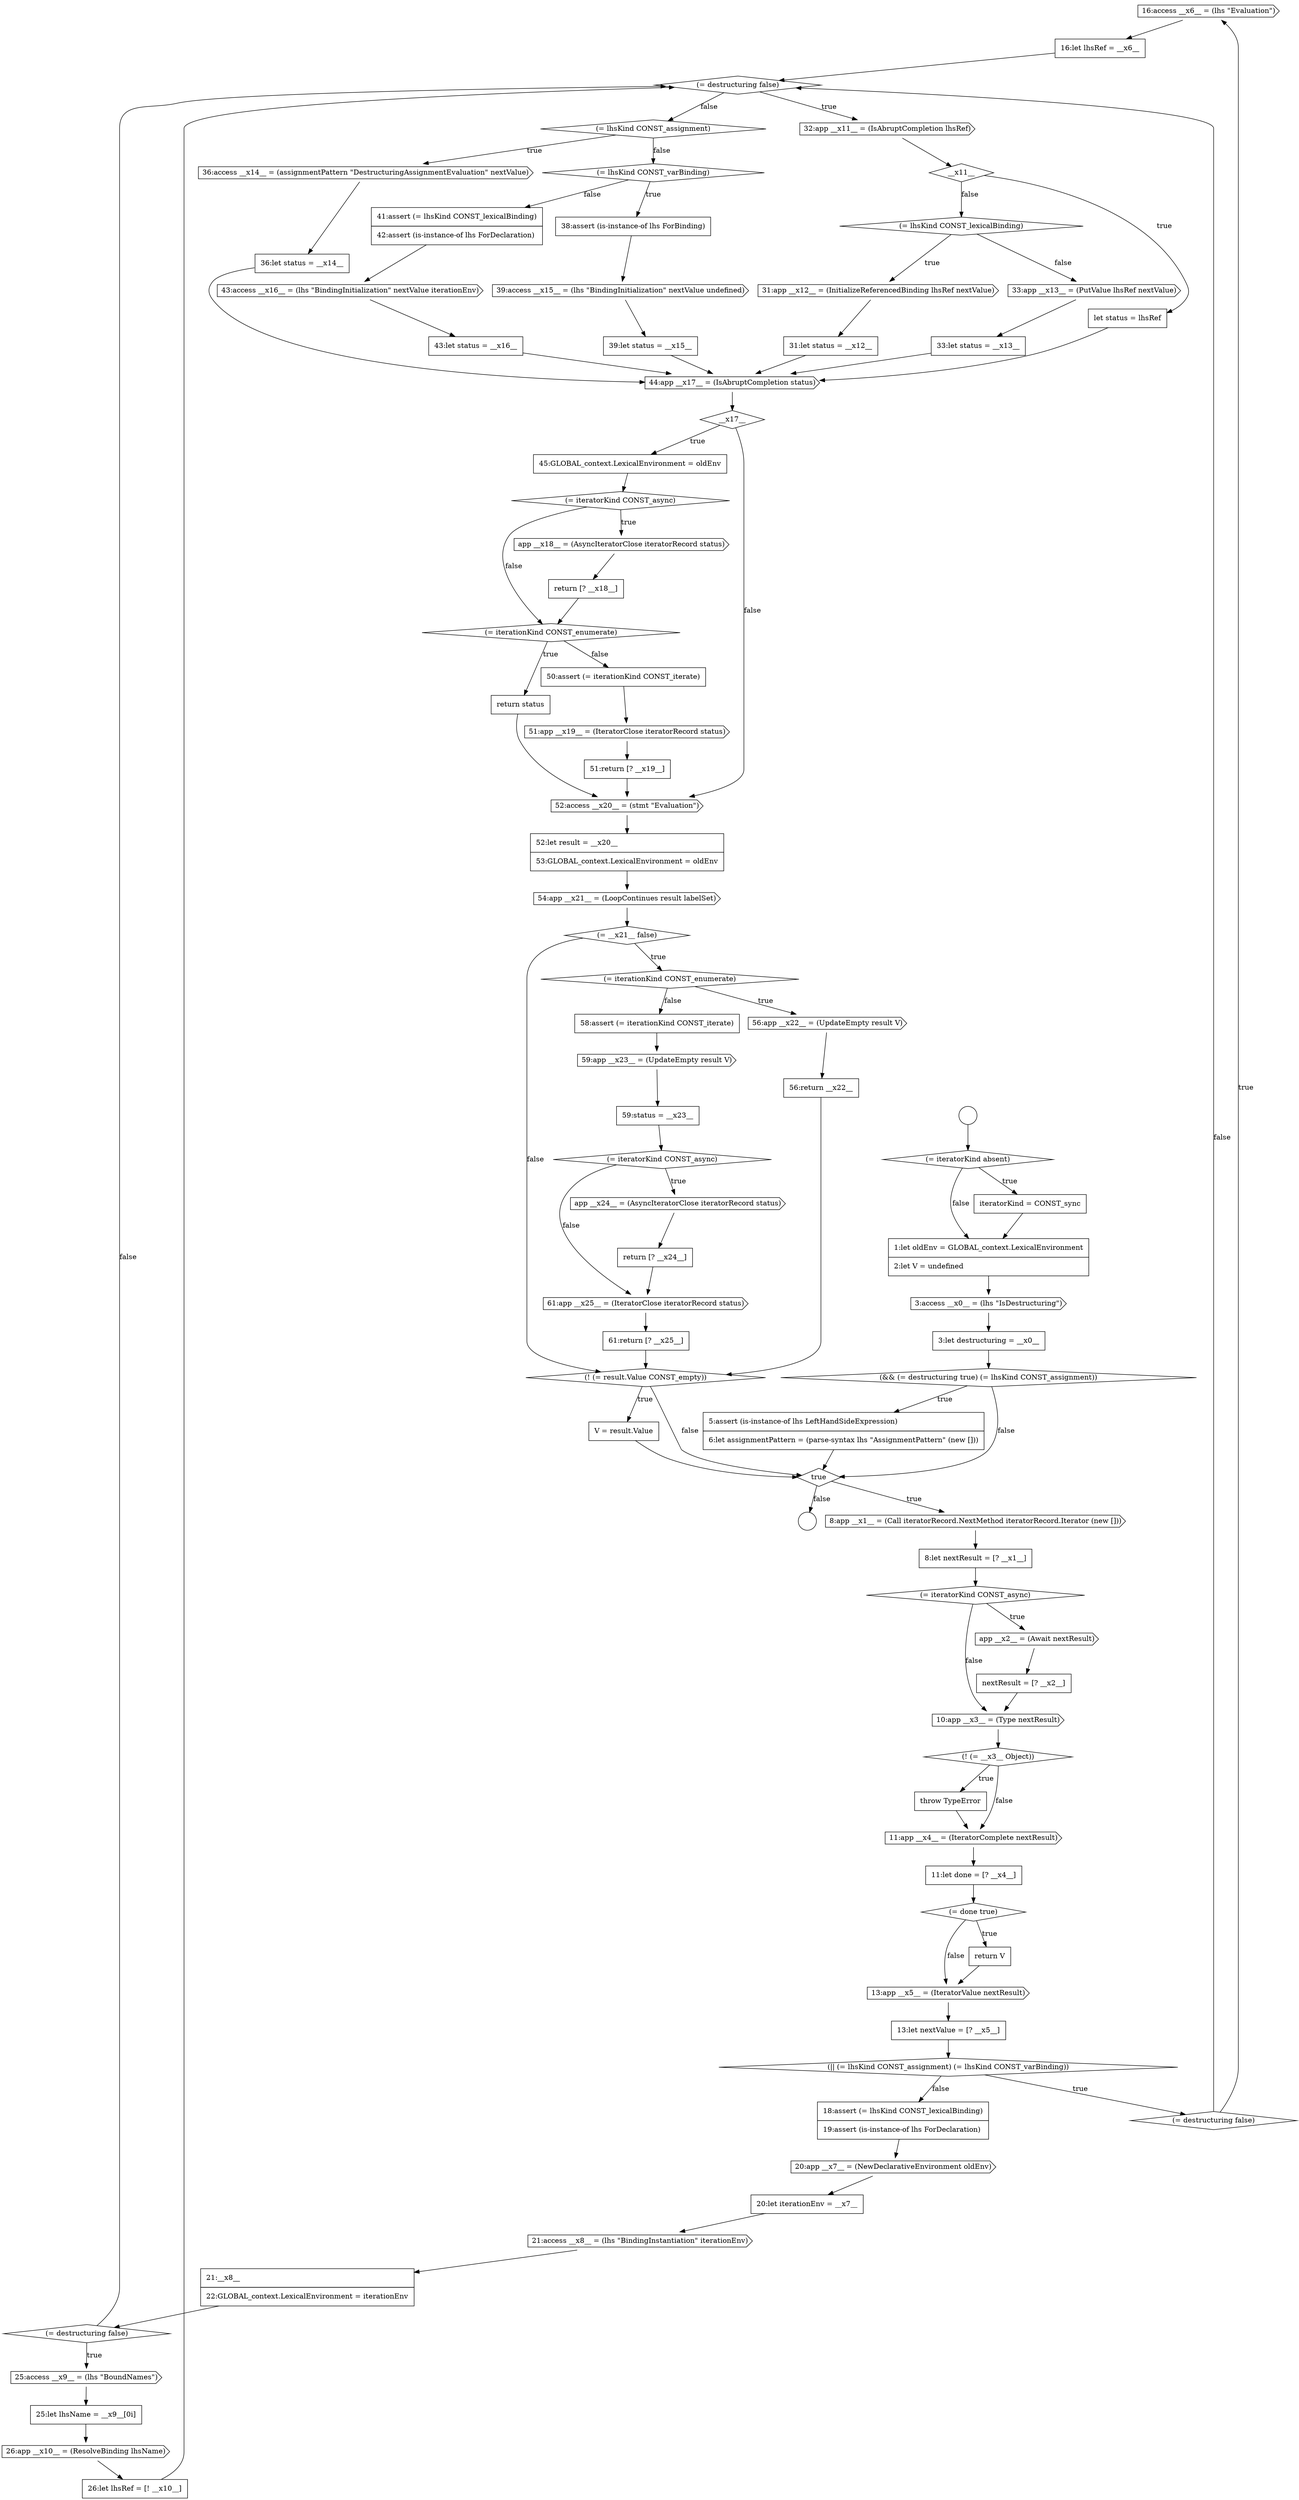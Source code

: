 digraph {
  node7092 [shape=cds, label=<<font color="black">16:access __x6__ = (lhs &quot;Evaluation&quot;)</font>> color="black" fillcolor="white" style=filled]
  node7084 [shape=cds, label=<<font color="black">11:app __x4__ = (IteratorComplete nextResult)</font>> color="black" fillcolor="white" style=filled]
  node7067 [shape=circle label=" " color="black" fillcolor="white" style=filled]
  node7076 [shape=cds, label=<<font color="black">8:app __x1__ = (Call iteratorRecord.NextMethod iteratorRecord.Iterator (new []))</font>> color="black" fillcolor="white" style=filled]
  node7100 [shape=cds, label=<<font color="black">25:access __x9__ = (lhs &quot;BoundNames&quot;)</font>> color="black" fillcolor="white" style=filled]
  node7143 [shape=none, margin=0, label=<<font color="black">
    <table border="0" cellborder="1" cellspacing="0" cellpadding="10">
      <tr><td align="left">59:status = __x23__</td></tr>
    </table>
  </font>> color="black" fillcolor="white" style=filled]
  node7072 [shape=none, margin=0, label=<<font color="black">
    <table border="0" cellborder="1" cellspacing="0" cellpadding="10">
      <tr><td align="left">3:let destructuring = __x0__</td></tr>
    </table>
  </font>> color="black" fillcolor="white" style=filled]
  node7083 [shape=none, margin=0, label=<<font color="black">
    <table border="0" cellborder="1" cellspacing="0" cellpadding="10">
      <tr><td align="left">throw TypeError</td></tr>
    </table>
  </font>> color="black" fillcolor="white" style=filled]
  node7132 [shape=cds, label=<<font color="black">51:app __x19__ = (IteratorClose iteratorRecord status)</font>> color="black" fillcolor="white" style=filled]
  node7115 [shape=none, margin=0, label=<<font color="black">
    <table border="0" cellborder="1" cellspacing="0" cellpadding="10">
      <tr><td align="left">36:let status = __x14__</td></tr>
    </table>
  </font>> color="black" fillcolor="white" style=filled]
  node7096 [shape=none, margin=0, label=<<font color="black">
    <table border="0" cellborder="1" cellspacing="0" cellpadding="10">
      <tr><td align="left">20:let iterationEnv = __x7__</td></tr>
    </table>
  </font>> color="black" fillcolor="white" style=filled]
  node7147 [shape=cds, label=<<font color="black">61:app __x25__ = (IteratorClose iteratorRecord status)</font>> color="black" fillcolor="white" style=filled]
  node7068 [shape=diamond, label=<<font color="black">(= iteratorKind absent)</font>> color="black" fillcolor="white" style=filled]
  node7079 [shape=cds, label=<<font color="black">app __x2__ = (Await nextResult)</font>> color="black" fillcolor="white" style=filled]
  node7136 [shape=cds, label=<<font color="black">54:app __x21__ = (LoopContinues result labelSet)</font>> color="black" fillcolor="white" style=filled]
  node7124 [shape=diamond, label=<<font color="black">__x17__</font>> color="black" fillcolor="white" style=filled]
  node7075 [shape=diamond, label=<<font color="black">true</font>> color="black" fillcolor="white" style=filled]
  node7112 [shape=none, margin=0, label=<<font color="black">
    <table border="0" cellborder="1" cellspacing="0" cellpadding="10">
      <tr><td align="left">33:let status = __x13__</td></tr>
    </table>
  </font>> color="black" fillcolor="white" style=filled]
  node7107 [shape=none, margin=0, label=<<font color="black">
    <table border="0" cellborder="1" cellspacing="0" cellpadding="10">
      <tr><td align="left">let status = lhsRef</td></tr>
    </table>
  </font>> color="black" fillcolor="white" style=filled]
  node7144 [shape=diamond, label=<<font color="black">(= iteratorKind CONST_async)</font>> color="black" fillcolor="white" style=filled]
  node7104 [shape=diamond, label=<<font color="black">(= destructuring false)</font>> color="black" fillcolor="white" style=filled]
  node7139 [shape=cds, label=<<font color="black">56:app __x22__ = (UpdateEmpty result V)</font>> color="black" fillcolor="white" style=filled]
  node7148 [shape=none, margin=0, label=<<font color="black">
    <table border="0" cellborder="1" cellspacing="0" cellpadding="10">
      <tr><td align="left">61:return [? __x25__]</td></tr>
    </table>
  </font>> color="black" fillcolor="white" style=filled]
  node7078 [shape=diamond, label=<<font color="black">(= iteratorKind CONST_async)</font>> color="black" fillcolor="white" style=filled]
  node7129 [shape=diamond, label=<<font color="black">(= iterationKind CONST_enumerate)</font>> color="black" fillcolor="white" style=filled]
  node7110 [shape=none, margin=0, label=<<font color="black">
    <table border="0" cellborder="1" cellspacing="0" cellpadding="10">
      <tr><td align="left">31:let status = __x12__</td></tr>
    </table>
  </font>> color="black" fillcolor="white" style=filled]
  node7097 [shape=cds, label=<<font color="black">21:access __x8__ = (lhs &quot;BindingInstantiation&quot; iterationEnv)</font>> color="black" fillcolor="white" style=filled]
  node7095 [shape=cds, label=<<font color="black">20:app __x7__ = (NewDeclarativeEnvironment oldEnv)</font>> color="black" fillcolor="white" style=filled]
  node7142 [shape=cds, label=<<font color="black">59:app __x23__ = (UpdateEmpty result V)</font>> color="black" fillcolor="white" style=filled]
  node7116 [shape=diamond, label=<<font color="black">(= lhsKind CONST_varBinding)</font>> color="black" fillcolor="white" style=filled]
  node7101 [shape=none, margin=0, label=<<font color="black">
    <table border="0" cellborder="1" cellspacing="0" cellpadding="10">
      <tr><td align="left">25:let lhsName = __x9__[0i]</td></tr>
    </table>
  </font>> color="black" fillcolor="white" style=filled]
  node7091 [shape=diamond, label=<<font color="black">(= destructuring false)</font>> color="black" fillcolor="white" style=filled]
  node7111 [shape=cds, label=<<font color="black">33:app __x13__ = (PutValue lhsRef nextValue)</font>> color="black" fillcolor="white" style=filled]
  node7138 [shape=diamond, label=<<font color="black">(= iterationKind CONST_enumerate)</font>> color="black" fillcolor="white" style=filled]
  node7069 [shape=none, margin=0, label=<<font color="black">
    <table border="0" cellborder="1" cellspacing="0" cellpadding="10">
      <tr><td align="left">iteratorKind = CONST_sync</td></tr>
    </table>
  </font>> color="black" fillcolor="white" style=filled]
  node7086 [shape=diamond, label=<<font color="black">(= done true)</font>> color="black" fillcolor="white" style=filled]
  node7123 [shape=cds, label=<<font color="black">44:app __x17__ = (IsAbruptCompletion status)</font>> color="black" fillcolor="white" style=filled]
  node7150 [shape=none, margin=0, label=<<font color="black">
    <table border="0" cellborder="1" cellspacing="0" cellpadding="10">
      <tr><td align="left">V = result.Value</td></tr>
    </table>
  </font>> color="black" fillcolor="white" style=filled]
  node7106 [shape=diamond, label=<<font color="black">__x11__</font>> color="black" fillcolor="white" style=filled]
  node7133 [shape=none, margin=0, label=<<font color="black">
    <table border="0" cellborder="1" cellspacing="0" cellpadding="10">
      <tr><td align="left">51:return [? __x19__]</td></tr>
    </table>
  </font>> color="black" fillcolor="white" style=filled]
  node7074 [shape=none, margin=0, label=<<font color="black">
    <table border="0" cellborder="1" cellspacing="0" cellpadding="10">
      <tr><td align="left">5:assert (is-instance-of lhs LeftHandSideExpression)</td></tr>
      <tr><td align="left">6:let assignmentPattern = (parse-syntax lhs &quot;AssignmentPattern&quot; (new []))</td></tr>
    </table>
  </font>> color="black" fillcolor="white" style=filled]
  node7128 [shape=none, margin=0, label=<<font color="black">
    <table border="0" cellborder="1" cellspacing="0" cellpadding="10">
      <tr><td align="left">return [? __x18__]</td></tr>
    </table>
  </font>> color="black" fillcolor="white" style=filled]
  node7118 [shape=cds, label=<<font color="black">39:access __x15__ = (lhs &quot;BindingInitialization&quot; nextValue undefined)</font>> color="black" fillcolor="white" style=filled]
  node7073 [shape=diamond, label=<<font color="black">(&amp;&amp; (= destructuring true) (= lhsKind CONST_assignment))</font>> color="black" fillcolor="white" style=filled]
  node7134 [shape=cds, label=<<font color="black">52:access __x20__ = (stmt &quot;Evaluation&quot;)</font>> color="black" fillcolor="white" style=filled]
  node7109 [shape=cds, label=<<font color="black">31:app __x12__ = (InitializeReferencedBinding lhsRef nextValue)</font>> color="black" fillcolor="white" style=filled]
  node7094 [shape=none, margin=0, label=<<font color="black">
    <table border="0" cellborder="1" cellspacing="0" cellpadding="10">
      <tr><td align="left">18:assert (= lhsKind CONST_lexicalBinding)</td></tr>
      <tr><td align="left">19:assert (is-instance-of lhs ForDeclaration)</td></tr>
    </table>
  </font>> color="black" fillcolor="white" style=filled]
  node7145 [shape=cds, label=<<font color="black">app __x24__ = (AsyncIteratorClose iteratorRecord status)</font>> color="black" fillcolor="white" style=filled]
  node7130 [shape=none, margin=0, label=<<font color="black">
    <table border="0" cellborder="1" cellspacing="0" cellpadding="10">
      <tr><td align="left">return status</td></tr>
    </table>
  </font>> color="black" fillcolor="white" style=filled]
  node7077 [shape=none, margin=0, label=<<font color="black">
    <table border="0" cellborder="1" cellspacing="0" cellpadding="10">
      <tr><td align="left">8:let nextResult = [? __x1__]</td></tr>
    </table>
  </font>> color="black" fillcolor="white" style=filled]
  node7098 [shape=none, margin=0, label=<<font color="black">
    <table border="0" cellborder="1" cellspacing="0" cellpadding="10">
      <tr><td align="left">21:__x8__</td></tr>
      <tr><td align="left">22:GLOBAL_context.LexicalEnvironment = iterationEnv</td></tr>
    </table>
  </font>> color="black" fillcolor="white" style=filled]
  node7141 [shape=none, margin=0, label=<<font color="black">
    <table border="0" cellborder="1" cellspacing="0" cellpadding="10">
      <tr><td align="left">58:assert (= iterationKind CONST_iterate)</td></tr>
    </table>
  </font>> color="black" fillcolor="white" style=filled]
  node7066 [shape=circle label=" " color="black" fillcolor="white" style=filled]
  node7119 [shape=none, margin=0, label=<<font color="black">
    <table border="0" cellborder="1" cellspacing="0" cellpadding="10">
      <tr><td align="left">39:let status = __x15__</td></tr>
    </table>
  </font>> color="black" fillcolor="white" style=filled]
  node7113 [shape=diamond, label=<<font color="black">(= lhsKind CONST_assignment)</font>> color="black" fillcolor="white" style=filled]
  node7117 [shape=none, margin=0, label=<<font color="black">
    <table border="0" cellborder="1" cellspacing="0" cellpadding="10">
      <tr><td align="left">38:assert (is-instance-of lhs ForBinding)</td></tr>
    </table>
  </font>> color="black" fillcolor="white" style=filled]
  node7102 [shape=cds, label=<<font color="black">26:app __x10__ = (ResolveBinding lhsName)</font>> color="black" fillcolor="white" style=filled]
  node7122 [shape=none, margin=0, label=<<font color="black">
    <table border="0" cellborder="1" cellspacing="0" cellpadding="10">
      <tr><td align="left">43:let status = __x16__</td></tr>
    </table>
  </font>> color="black" fillcolor="white" style=filled]
  node7137 [shape=diamond, label=<<font color="black">(= __x21__ false)</font>> color="black" fillcolor="white" style=filled]
  node7070 [shape=none, margin=0, label=<<font color="black">
    <table border="0" cellborder="1" cellspacing="0" cellpadding="10">
      <tr><td align="left">1:let oldEnv = GLOBAL_context.LexicalEnvironment</td></tr>
      <tr><td align="left">2:let V = undefined</td></tr>
    </table>
  </font>> color="black" fillcolor="white" style=filled]
  node7087 [shape=none, margin=0, label=<<font color="black">
    <table border="0" cellborder="1" cellspacing="0" cellpadding="10">
      <tr><td align="left">return V</td></tr>
    </table>
  </font>> color="black" fillcolor="white" style=filled]
  node7085 [shape=none, margin=0, label=<<font color="black">
    <table border="0" cellborder="1" cellspacing="0" cellpadding="10">
      <tr><td align="left">11:let done = [? __x4__]</td></tr>
    </table>
  </font>> color="black" fillcolor="white" style=filled]
  node7105 [shape=cds, label=<<font color="black">32:app __x11__ = (IsAbruptCompletion lhsRef)</font>> color="black" fillcolor="white" style=filled]
  node7090 [shape=diamond, label=<<font color="black">(|| (= lhsKind CONST_assignment) (= lhsKind CONST_varBinding))</font>> color="black" fillcolor="white" style=filled]
  node7149 [shape=diamond, label=<<font color="black">(! (= result.Value CONST_empty))</font>> color="black" fillcolor="white" style=filled]
  node7127 [shape=cds, label=<<font color="black">app __x18__ = (AsyncIteratorClose iteratorRecord status)</font>> color="black" fillcolor="white" style=filled]
  node7146 [shape=none, margin=0, label=<<font color="black">
    <table border="0" cellborder="1" cellspacing="0" cellpadding="10">
      <tr><td align="left">return [? __x24__]</td></tr>
    </table>
  </font>> color="black" fillcolor="white" style=filled]
  node7131 [shape=none, margin=0, label=<<font color="black">
    <table border="0" cellborder="1" cellspacing="0" cellpadding="10">
      <tr><td align="left">50:assert (= iterationKind CONST_iterate)</td></tr>
    </table>
  </font>> color="black" fillcolor="white" style=filled]
  node7099 [shape=diamond, label=<<font color="black">(= destructuring false)</font>> color="black" fillcolor="white" style=filled]
  node7089 [shape=none, margin=0, label=<<font color="black">
    <table border="0" cellborder="1" cellspacing="0" cellpadding="10">
      <tr><td align="left">13:let nextValue = [? __x5__]</td></tr>
    </table>
  </font>> color="black" fillcolor="white" style=filled]
  node7082 [shape=diamond, label=<<font color="black">(! (= __x3__ Object))</font>> color="black" fillcolor="white" style=filled]
  node7120 [shape=none, margin=0, label=<<font color="black">
    <table border="0" cellborder="1" cellspacing="0" cellpadding="10">
      <tr><td align="left">41:assert (= lhsKind CONST_lexicalBinding)</td></tr>
      <tr><td align="left">42:assert (is-instance-of lhs ForDeclaration)</td></tr>
    </table>
  </font>> color="black" fillcolor="white" style=filled]
  node7114 [shape=cds, label=<<font color="black">36:access __x14__ = (assignmentPattern &quot;DestructuringAssignmentEvaluation&quot; nextValue)</font>> color="black" fillcolor="white" style=filled]
  node7125 [shape=none, margin=0, label=<<font color="black">
    <table border="0" cellborder="1" cellspacing="0" cellpadding="10">
      <tr><td align="left">45:GLOBAL_context.LexicalEnvironment = oldEnv</td></tr>
    </table>
  </font>> color="black" fillcolor="white" style=filled]
  node7080 [shape=none, margin=0, label=<<font color="black">
    <table border="0" cellborder="1" cellspacing="0" cellpadding="10">
      <tr><td align="left">nextResult = [? __x2__]</td></tr>
    </table>
  </font>> color="black" fillcolor="white" style=filled]
  node7135 [shape=none, margin=0, label=<<font color="black">
    <table border="0" cellborder="1" cellspacing="0" cellpadding="10">
      <tr><td align="left">52:let result = __x20__</td></tr>
      <tr><td align="left">53:GLOBAL_context.LexicalEnvironment = oldEnv</td></tr>
    </table>
  </font>> color="black" fillcolor="white" style=filled]
  node7093 [shape=none, margin=0, label=<<font color="black">
    <table border="0" cellborder="1" cellspacing="0" cellpadding="10">
      <tr><td align="left">16:let lhsRef = __x6__</td></tr>
    </table>
  </font>> color="black" fillcolor="white" style=filled]
  node7081 [shape=cds, label=<<font color="black">10:app __x3__ = (Type nextResult)</font>> color="black" fillcolor="white" style=filled]
  node7126 [shape=diamond, label=<<font color="black">(= iteratorKind CONST_async)</font>> color="black" fillcolor="white" style=filled]
  node7140 [shape=none, margin=0, label=<<font color="black">
    <table border="0" cellborder="1" cellspacing="0" cellpadding="10">
      <tr><td align="left">56:return __x22__</td></tr>
    </table>
  </font>> color="black" fillcolor="white" style=filled]
  node7121 [shape=cds, label=<<font color="black">43:access __x16__ = (lhs &quot;BindingInitialization&quot; nextValue iterationEnv)</font>> color="black" fillcolor="white" style=filled]
  node7071 [shape=cds, label=<<font color="black">3:access __x0__ = (lhs &quot;IsDestructuring&quot;)</font>> color="black" fillcolor="white" style=filled]
  node7088 [shape=cds, label=<<font color="black">13:app __x5__ = (IteratorValue nextResult)</font>> color="black" fillcolor="white" style=filled]
  node7103 [shape=none, margin=0, label=<<font color="black">
    <table border="0" cellborder="1" cellspacing="0" cellpadding="10">
      <tr><td align="left">26:let lhsRef = [! __x10__]</td></tr>
    </table>
  </font>> color="black" fillcolor="white" style=filled]
  node7108 [shape=diamond, label=<<font color="black">(= lhsKind CONST_lexicalBinding)</font>> color="black" fillcolor="white" style=filled]
  node7094 -> node7095 [ color="black"]
  node7138 -> node7139 [label=<<font color="black">true</font>> color="black"]
  node7138 -> node7141 [label=<<font color="black">false</font>> color="black"]
  node7090 -> node7091 [label=<<font color="black">true</font>> color="black"]
  node7090 -> node7094 [label=<<font color="black">false</font>> color="black"]
  node7126 -> node7127 [label=<<font color="black">true</font>> color="black"]
  node7126 -> node7129 [label=<<font color="black">false</font>> color="black"]
  node7109 -> node7110 [ color="black"]
  node7082 -> node7083 [label=<<font color="black">true</font>> color="black"]
  node7082 -> node7084 [label=<<font color="black">false</font>> color="black"]
  node7116 -> node7117 [label=<<font color="black">true</font>> color="black"]
  node7116 -> node7120 [label=<<font color="black">false</font>> color="black"]
  node7085 -> node7086 [ color="black"]
  node7092 -> node7093 [ color="black"]
  node7086 -> node7087 [label=<<font color="black">true</font>> color="black"]
  node7086 -> node7088 [label=<<font color="black">false</font>> color="black"]
  node7115 -> node7123 [ color="black"]
  node7147 -> node7148 [ color="black"]
  node7074 -> node7075 [ color="black"]
  node7134 -> node7135 [ color="black"]
  node7117 -> node7118 [ color="black"]
  node7097 -> node7098 [ color="black"]
  node7118 -> node7119 [ color="black"]
  node7096 -> node7097 [ color="black"]
  node7073 -> node7074 [label=<<font color="black">true</font>> color="black"]
  node7073 -> node7075 [label=<<font color="black">false</font>> color="black"]
  node7136 -> node7137 [ color="black"]
  node7087 -> node7088 [ color="black"]
  node7112 -> node7123 [ color="black"]
  node7101 -> node7102 [ color="black"]
  node7084 -> node7085 [ color="black"]
  node7121 -> node7122 [ color="black"]
  node7099 -> node7100 [label=<<font color="black">true</font>> color="black"]
  node7099 -> node7104 [label=<<font color="black">false</font>> color="black"]
  node7113 -> node7114 [label=<<font color="black">true</font>> color="black"]
  node7113 -> node7116 [label=<<font color="black">false</font>> color="black"]
  node7071 -> node7072 [ color="black"]
  node7128 -> node7129 [ color="black"]
  node7139 -> node7140 [ color="black"]
  node7083 -> node7084 [ color="black"]
  node7137 -> node7138 [label=<<font color="black">true</font>> color="black"]
  node7137 -> node7149 [label=<<font color="black">false</font>> color="black"]
  node7148 -> node7149 [ color="black"]
  node7132 -> node7133 [ color="black"]
  node7120 -> node7121 [ color="black"]
  node7091 -> node7092 [label=<<font color="black">true</font>> color="black"]
  node7091 -> node7104 [label=<<font color="black">false</font>> color="black"]
  node7068 -> node7069 [label=<<font color="black">true</font>> color="black"]
  node7068 -> node7070 [label=<<font color="black">false</font>> color="black"]
  node7105 -> node7106 [ color="black"]
  node7088 -> node7089 [ color="black"]
  node7075 -> node7076 [label=<<font color="black">true</font>> color="black"]
  node7075 -> node7067 [label=<<font color="black">false</font>> color="black"]
  node7144 -> node7145 [label=<<font color="black">true</font>> color="black"]
  node7144 -> node7147 [label=<<font color="black">false</font>> color="black"]
  node7127 -> node7128 [ color="black"]
  node7100 -> node7101 [ color="black"]
  node7106 -> node7107 [label=<<font color="black">true</font>> color="black"]
  node7106 -> node7108 [label=<<font color="black">false</font>> color="black"]
  node7125 -> node7126 [ color="black"]
  node7133 -> node7134 [ color="black"]
  node7150 -> node7075 [ color="black"]
  node7107 -> node7123 [ color="black"]
  node7141 -> node7142 [ color="black"]
  node7081 -> node7082 [ color="black"]
  node7119 -> node7123 [ color="black"]
  node7103 -> node7104 [ color="black"]
  node7076 -> node7077 [ color="black"]
  node7129 -> node7130 [label=<<font color="black">true</font>> color="black"]
  node7129 -> node7131 [label=<<font color="black">false</font>> color="black"]
  node7077 -> node7078 [ color="black"]
  node7146 -> node7147 [ color="black"]
  node7078 -> node7079 [label=<<font color="black">true</font>> color="black"]
  node7078 -> node7081 [label=<<font color="black">false</font>> color="black"]
  node7123 -> node7124 [ color="black"]
  node7111 -> node7112 [ color="black"]
  node7131 -> node7132 [ color="black"]
  node7110 -> node7123 [ color="black"]
  node7143 -> node7144 [ color="black"]
  node7135 -> node7136 [ color="black"]
  node7145 -> node7146 [ color="black"]
  node7130 -> node7134 [ color="black"]
  node7070 -> node7071 [ color="black"]
  node7108 -> node7109 [label=<<font color="black">true</font>> color="black"]
  node7108 -> node7111 [label=<<font color="black">false</font>> color="black"]
  node7104 -> node7105 [label=<<font color="black">true</font>> color="black"]
  node7104 -> node7113 [label=<<font color="black">false</font>> color="black"]
  node7102 -> node7103 [ color="black"]
  node7142 -> node7143 [ color="black"]
  node7095 -> node7096 [ color="black"]
  node7066 -> node7068 [ color="black"]
  node7098 -> node7099 [ color="black"]
  node7072 -> node7073 [ color="black"]
  node7124 -> node7125 [label=<<font color="black">true</font>> color="black"]
  node7124 -> node7134 [label=<<font color="black">false</font>> color="black"]
  node7149 -> node7150 [label=<<font color="black">true</font>> color="black"]
  node7149 -> node7075 [label=<<font color="black">false</font>> color="black"]
  node7080 -> node7081 [ color="black"]
  node7069 -> node7070 [ color="black"]
  node7089 -> node7090 [ color="black"]
  node7122 -> node7123 [ color="black"]
  node7114 -> node7115 [ color="black"]
  node7140 -> node7149 [ color="black"]
  node7079 -> node7080 [ color="black"]
  node7093 -> node7104 [ color="black"]
}

